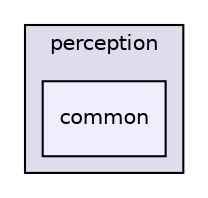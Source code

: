 digraph "modules/perception/common" {
  compound=true
  node [ fontsize="10", fontname="Helvetica"];
  edge [ labelfontsize="10", labelfontname="Helvetica"];
  subgraph clusterdir_eae0ee1c8937adf30ca5fa2a95a97c5d {
    graph [ bgcolor="#ddddee", pencolor="black", label="perception" fontname="Helvetica", fontsize="10", URL="dir_eae0ee1c8937adf30ca5fa2a95a97c5d.html"]
  dir_b7e54f8867fbb6821830910b8e5b05cd [shape=box, label="common", style="filled", fillcolor="#eeeeff", pencolor="black", URL="dir_b7e54f8867fbb6821830910b8e5b05cd.html"];
  }
}
